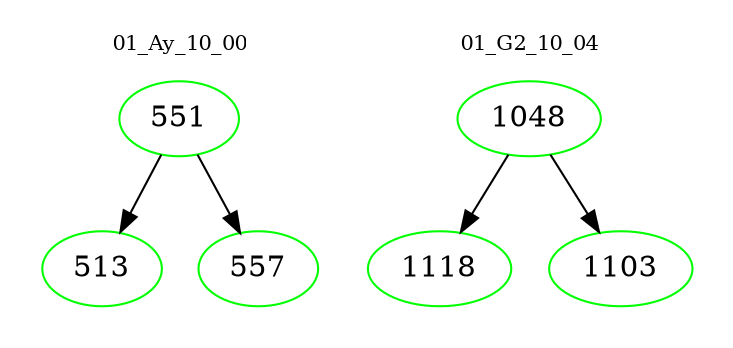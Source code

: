 digraph{
subgraph cluster_0 {
color = white
label = "01_Ay_10_00";
fontsize=10;
T0_551 [label="551", color="green"]
T0_551 -> T0_513 [color="black"]
T0_513 [label="513", color="green"]
T0_551 -> T0_557 [color="black"]
T0_557 [label="557", color="green"]
}
subgraph cluster_1 {
color = white
label = "01_G2_10_04";
fontsize=10;
T1_1048 [label="1048", color="green"]
T1_1048 -> T1_1118 [color="black"]
T1_1118 [label="1118", color="green"]
T1_1048 -> T1_1103 [color="black"]
T1_1103 [label="1103", color="green"]
}
}
